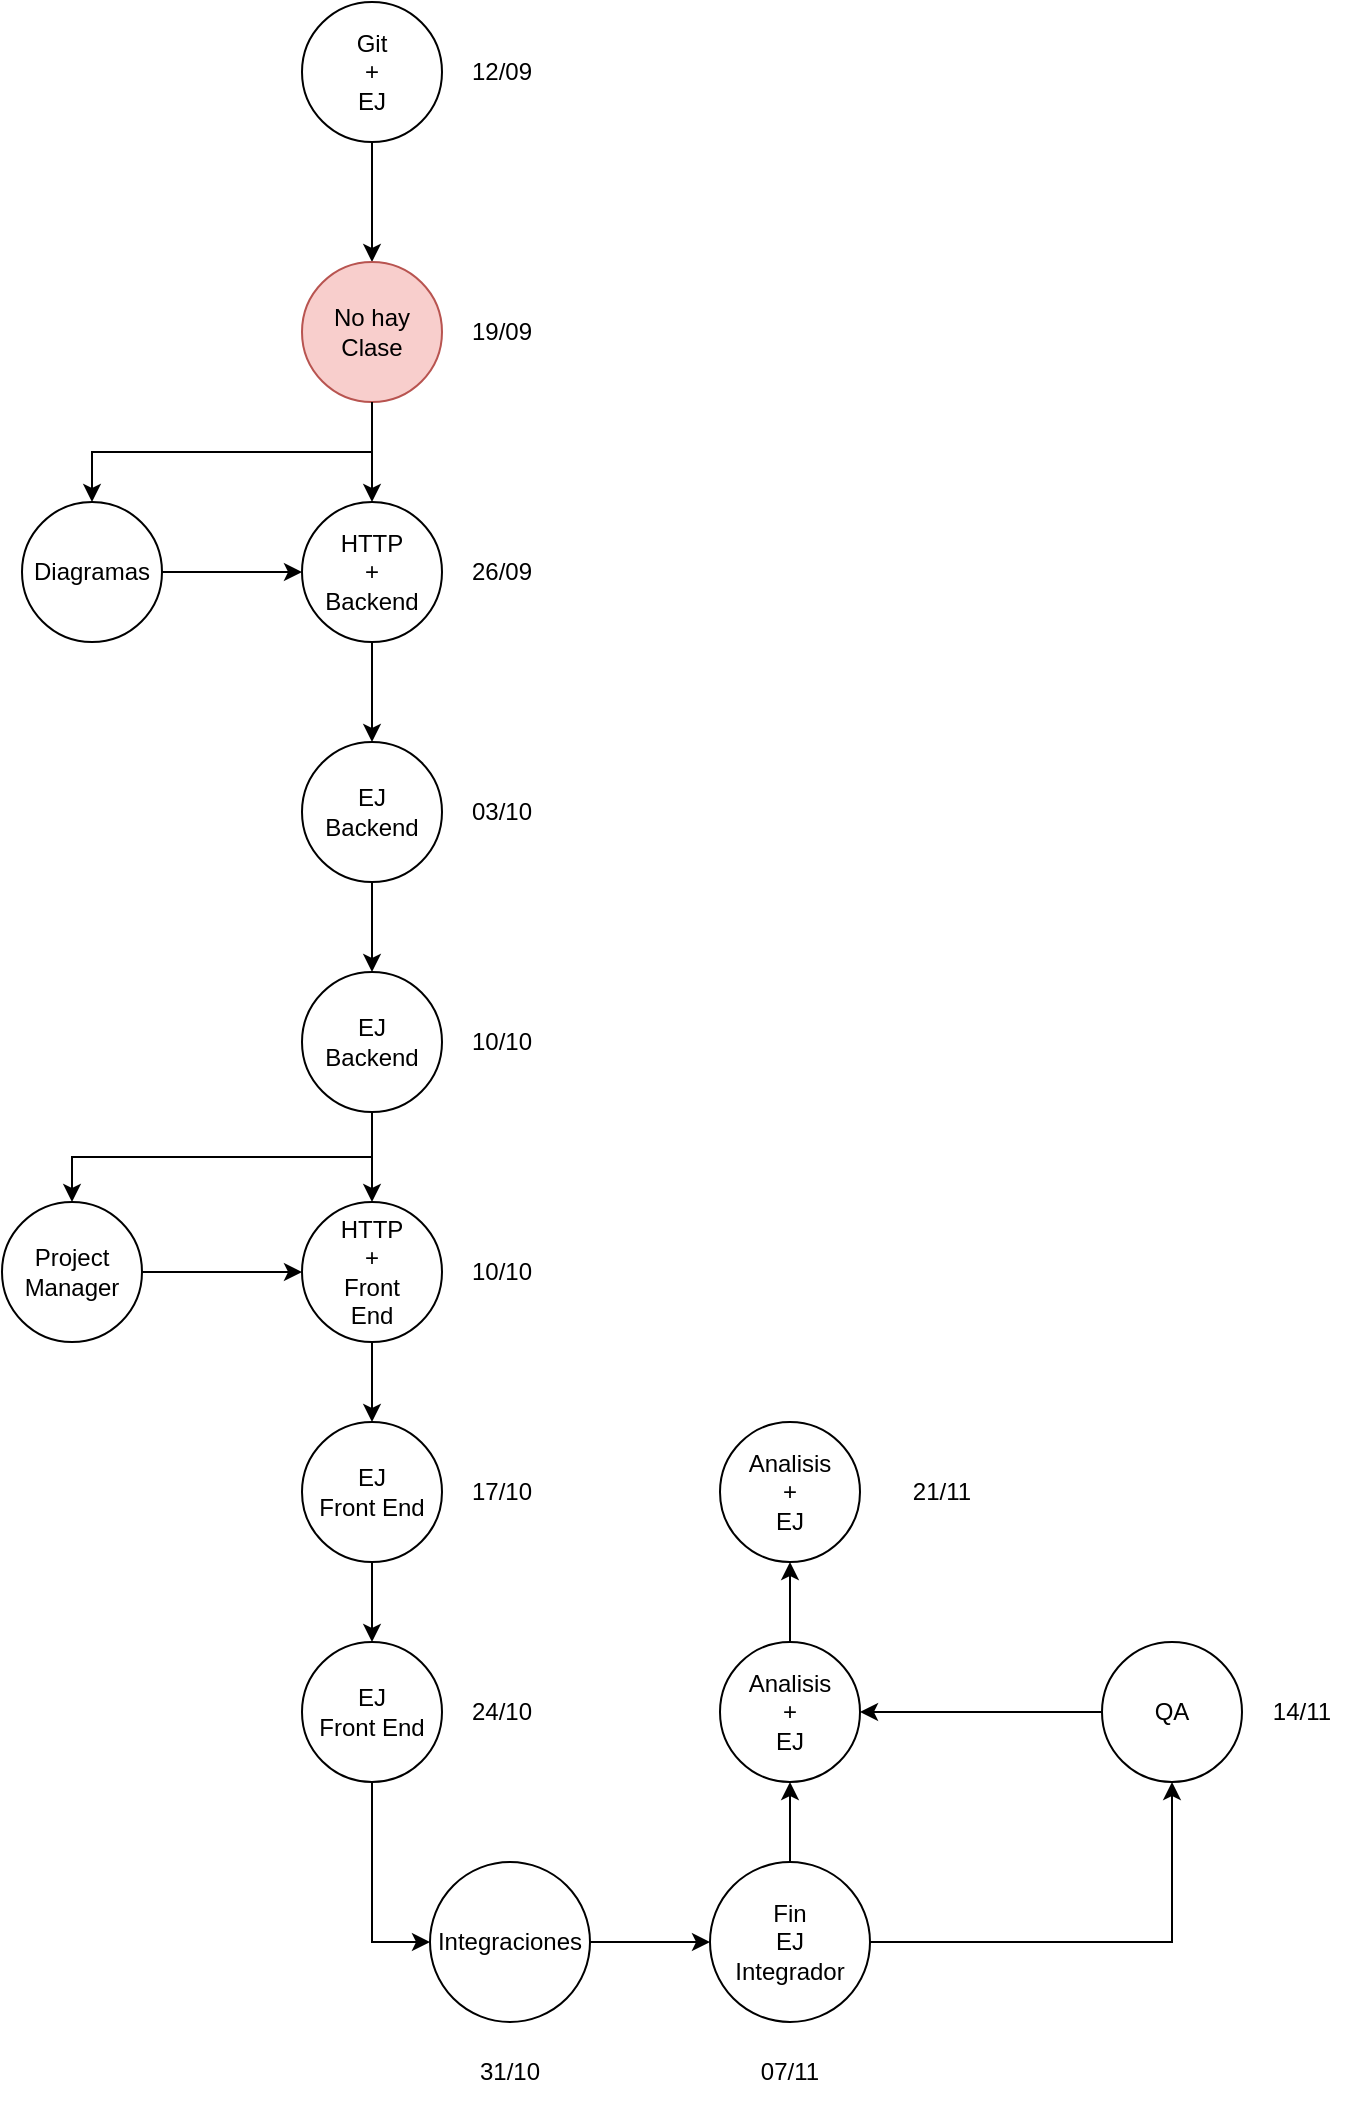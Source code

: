 <mxfile version="21.6.8" type="device" pages="2">
  <diagram name="Página-1" id="XQxellcCGZuR1bLGAlUZ">
    <mxGraphModel dx="1434" dy="758" grid="1" gridSize="10" guides="1" tooltips="1" connect="1" arrows="1" fold="1" page="1" pageScale="1" pageWidth="827" pageHeight="1169" math="0" shadow="0">
      <root>
        <mxCell id="0" />
        <mxCell id="1" parent="0" />
        <mxCell id="vvlveEdbjAr3aO2LPiAl-4" style="edgeStyle=orthogonalEdgeStyle;rounded=0;orthogonalLoop=1;jettySize=auto;html=1;" edge="1" parent="1" source="vvlveEdbjAr3aO2LPiAl-1" target="vvlveEdbjAr3aO2LPiAl-2">
          <mxGeometry relative="1" as="geometry" />
        </mxCell>
        <mxCell id="vvlveEdbjAr3aO2LPiAl-1" value="" style="ellipse;whiteSpace=wrap;html=1;" vertex="1" parent="1">
          <mxGeometry x="240" y="100" width="70" height="70" as="geometry" />
        </mxCell>
        <mxCell id="vvlveEdbjAr3aO2LPiAl-5" style="edgeStyle=orthogonalEdgeStyle;rounded=0;orthogonalLoop=1;jettySize=auto;html=1;" edge="1" parent="1" source="vvlveEdbjAr3aO2LPiAl-2" target="vvlveEdbjAr3aO2LPiAl-3">
          <mxGeometry relative="1" as="geometry" />
        </mxCell>
        <mxCell id="vvlveEdbjAr3aO2LPiAl-2" value="" style="ellipse;whiteSpace=wrap;html=1;fillColor=#f8cecc;strokeColor=#b85450;" vertex="1" parent="1">
          <mxGeometry x="240" y="230" width="70" height="70" as="geometry" />
        </mxCell>
        <mxCell id="vvlveEdbjAr3aO2LPiAl-3" value="" style="ellipse;whiteSpace=wrap;html=1;" vertex="1" parent="1">
          <mxGeometry x="240" y="350" width="70" height="70" as="geometry" />
        </mxCell>
        <mxCell id="vvlveEdbjAr3aO2LPiAl-6" value="12/09" style="text;html=1;strokeColor=none;fillColor=none;align=center;verticalAlign=middle;whiteSpace=wrap;rounded=0;" vertex="1" parent="1">
          <mxGeometry x="310" y="120" width="60" height="30" as="geometry" />
        </mxCell>
        <mxCell id="vvlveEdbjAr3aO2LPiAl-7" value="19/09" style="text;html=1;strokeColor=none;fillColor=none;align=center;verticalAlign=middle;whiteSpace=wrap;rounded=0;" vertex="1" parent="1">
          <mxGeometry x="310" y="250" width="60" height="30" as="geometry" />
        </mxCell>
        <mxCell id="vvlveEdbjAr3aO2LPiAl-8" value="26/09" style="text;html=1;strokeColor=none;fillColor=none;align=center;verticalAlign=middle;whiteSpace=wrap;rounded=0;" vertex="1" parent="1">
          <mxGeometry x="310" y="370" width="60" height="30" as="geometry" />
        </mxCell>
        <mxCell id="vvlveEdbjAr3aO2LPiAl-14" style="edgeStyle=orthogonalEdgeStyle;rounded=0;orthogonalLoop=1;jettySize=auto;html=1;entryX=0.5;entryY=0;entryDx=0;entryDy=0;exitX=0.5;exitY=1;exitDx=0;exitDy=0;" edge="1" parent="1" source="vvlveEdbjAr3aO2LPiAl-3" target="vvlveEdbjAr3aO2LPiAl-12">
          <mxGeometry relative="1" as="geometry" />
        </mxCell>
        <mxCell id="vvlveEdbjAr3aO2LPiAl-9" value="HTTP&lt;br&gt;+&lt;br&gt;Backend" style="text;html=1;strokeColor=none;fillColor=none;align=center;verticalAlign=middle;whiteSpace=wrap;rounded=0;" vertex="1" parent="1">
          <mxGeometry x="245" y="370" width="60" height="30" as="geometry" />
        </mxCell>
        <mxCell id="vvlveEdbjAr3aO2LPiAl-10" value="Git&lt;br&gt;+&lt;br&gt;EJ" style="text;html=1;strokeColor=none;fillColor=none;align=center;verticalAlign=middle;whiteSpace=wrap;rounded=0;" vertex="1" parent="1">
          <mxGeometry x="245" y="120" width="60" height="30" as="geometry" />
        </mxCell>
        <mxCell id="vvlveEdbjAr3aO2LPiAl-44" style="edgeStyle=orthogonalEdgeStyle;rounded=0;orthogonalLoop=1;jettySize=auto;html=1;exitX=0.5;exitY=1;exitDx=0;exitDy=0;" edge="1" parent="1" source="vvlveEdbjAr3aO2LPiAl-2" target="vvlveEdbjAr3aO2LPiAl-43">
          <mxGeometry relative="1" as="geometry" />
        </mxCell>
        <mxCell id="vvlveEdbjAr3aO2LPiAl-11" value="No hay&lt;br&gt;Clase" style="text;html=1;strokeColor=none;fillColor=none;align=center;verticalAlign=middle;whiteSpace=wrap;rounded=0;" vertex="1" parent="1">
          <mxGeometry x="245" y="250" width="60" height="30" as="geometry" />
        </mxCell>
        <mxCell id="vvlveEdbjAr3aO2LPiAl-16" style="edgeStyle=orthogonalEdgeStyle;rounded=0;orthogonalLoop=1;jettySize=auto;html=1;entryX=0.5;entryY=0;entryDx=0;entryDy=0;" edge="1" parent="1" source="vvlveEdbjAr3aO2LPiAl-12" target="vvlveEdbjAr3aO2LPiAl-15">
          <mxGeometry relative="1" as="geometry" />
        </mxCell>
        <mxCell id="vvlveEdbjAr3aO2LPiAl-12" value="EJ&lt;br&gt;Backend" style="ellipse;whiteSpace=wrap;html=1;" vertex="1" parent="1">
          <mxGeometry x="240" y="470" width="70" height="70" as="geometry" />
        </mxCell>
        <mxCell id="vvlveEdbjAr3aO2LPiAl-13" value="03/10" style="text;html=1;strokeColor=none;fillColor=none;align=center;verticalAlign=middle;whiteSpace=wrap;rounded=0;" vertex="1" parent="1">
          <mxGeometry x="310" y="490" width="60" height="30" as="geometry" />
        </mxCell>
        <mxCell id="vvlveEdbjAr3aO2LPiAl-20" style="edgeStyle=orthogonalEdgeStyle;rounded=0;orthogonalLoop=1;jettySize=auto;html=1;entryX=0.5;entryY=0;entryDx=0;entryDy=0;" edge="1" parent="1" source="vvlveEdbjAr3aO2LPiAl-15" target="vvlveEdbjAr3aO2LPiAl-18">
          <mxGeometry relative="1" as="geometry" />
        </mxCell>
        <mxCell id="vvlveEdbjAr3aO2LPiAl-37" style="edgeStyle=orthogonalEdgeStyle;rounded=0;orthogonalLoop=1;jettySize=auto;html=1;exitX=0.5;exitY=1;exitDx=0;exitDy=0;" edge="1" parent="1" source="vvlveEdbjAr3aO2LPiAl-15" target="vvlveEdbjAr3aO2LPiAl-35">
          <mxGeometry relative="1" as="geometry" />
        </mxCell>
        <mxCell id="vvlveEdbjAr3aO2LPiAl-15" value="EJ&lt;br&gt;Backend" style="ellipse;whiteSpace=wrap;html=1;" vertex="1" parent="1">
          <mxGeometry x="240" y="585" width="70" height="70" as="geometry" />
        </mxCell>
        <mxCell id="vvlveEdbjAr3aO2LPiAl-17" value="10/10" style="text;html=1;strokeColor=none;fillColor=none;align=center;verticalAlign=middle;whiteSpace=wrap;rounded=0;" vertex="1" parent="1">
          <mxGeometry x="310" y="605" width="60" height="30" as="geometry" />
        </mxCell>
        <mxCell id="vvlveEdbjAr3aO2LPiAl-22" style="edgeStyle=orthogonalEdgeStyle;rounded=0;orthogonalLoop=1;jettySize=auto;html=1;entryX=0.5;entryY=0;entryDx=0;entryDy=0;" edge="1" parent="1" source="vvlveEdbjAr3aO2LPiAl-18" target="vvlveEdbjAr3aO2LPiAl-21">
          <mxGeometry relative="1" as="geometry" />
        </mxCell>
        <mxCell id="vvlveEdbjAr3aO2LPiAl-18" value="HTTP&lt;br&gt;+&lt;br&gt;Front&lt;br&gt;End" style="ellipse;whiteSpace=wrap;html=1;" vertex="1" parent="1">
          <mxGeometry x="240" y="700" width="70" height="70" as="geometry" />
        </mxCell>
        <mxCell id="vvlveEdbjAr3aO2LPiAl-19" value="10/10" style="text;html=1;strokeColor=none;fillColor=none;align=center;verticalAlign=middle;whiteSpace=wrap;rounded=0;" vertex="1" parent="1">
          <mxGeometry x="310" y="720" width="60" height="30" as="geometry" />
        </mxCell>
        <mxCell id="vvlveEdbjAr3aO2LPiAl-24" style="edgeStyle=orthogonalEdgeStyle;rounded=0;orthogonalLoop=1;jettySize=auto;html=1;entryX=0.5;entryY=0;entryDx=0;entryDy=0;" edge="1" parent="1" source="vvlveEdbjAr3aO2LPiAl-21" target="vvlveEdbjAr3aO2LPiAl-23">
          <mxGeometry relative="1" as="geometry" />
        </mxCell>
        <mxCell id="vvlveEdbjAr3aO2LPiAl-21" value="EJ&lt;br&gt;Front End" style="ellipse;whiteSpace=wrap;html=1;" vertex="1" parent="1">
          <mxGeometry x="240" y="810" width="70" height="70" as="geometry" />
        </mxCell>
        <mxCell id="vvlveEdbjAr3aO2LPiAl-28" style="edgeStyle=orthogonalEdgeStyle;rounded=0;orthogonalLoop=1;jettySize=auto;html=1;entryX=0;entryY=0.5;entryDx=0;entryDy=0;exitX=0.5;exitY=1;exitDx=0;exitDy=0;" edge="1" parent="1" source="vvlveEdbjAr3aO2LPiAl-23" target="vvlveEdbjAr3aO2LPiAl-27">
          <mxGeometry relative="1" as="geometry" />
        </mxCell>
        <mxCell id="vvlveEdbjAr3aO2LPiAl-23" value="EJ&lt;br&gt;Front End" style="ellipse;whiteSpace=wrap;html=1;" vertex="1" parent="1">
          <mxGeometry x="240" y="920" width="70" height="70" as="geometry" />
        </mxCell>
        <mxCell id="vvlveEdbjAr3aO2LPiAl-25" value="17/10" style="text;html=1;strokeColor=none;fillColor=none;align=center;verticalAlign=middle;whiteSpace=wrap;rounded=0;" vertex="1" parent="1">
          <mxGeometry x="310" y="830" width="60" height="30" as="geometry" />
        </mxCell>
        <mxCell id="vvlveEdbjAr3aO2LPiAl-26" value="24/10" style="text;html=1;strokeColor=none;fillColor=none;align=center;verticalAlign=middle;whiteSpace=wrap;rounded=0;" vertex="1" parent="1">
          <mxGeometry x="310" y="940" width="60" height="30" as="geometry" />
        </mxCell>
        <mxCell id="vvlveEdbjAr3aO2LPiAl-32" style="edgeStyle=orthogonalEdgeStyle;rounded=0;orthogonalLoop=1;jettySize=auto;html=1;entryX=0;entryY=0.5;entryDx=0;entryDy=0;" edge="1" parent="1" source="vvlveEdbjAr3aO2LPiAl-27" target="vvlveEdbjAr3aO2LPiAl-31">
          <mxGeometry relative="1" as="geometry" />
        </mxCell>
        <mxCell id="vvlveEdbjAr3aO2LPiAl-27" value="Integraciones" style="ellipse;whiteSpace=wrap;html=1;" vertex="1" parent="1">
          <mxGeometry x="304" y="1030" width="80" height="80" as="geometry" />
        </mxCell>
        <mxCell id="vvlveEdbjAr3aO2LPiAl-29" value="31/10" style="text;html=1;strokeColor=none;fillColor=none;align=center;verticalAlign=middle;whiteSpace=wrap;rounded=0;" vertex="1" parent="1">
          <mxGeometry x="314" y="1120" width="60" height="30" as="geometry" />
        </mxCell>
        <mxCell id="vvlveEdbjAr3aO2LPiAl-39" style="edgeStyle=orthogonalEdgeStyle;rounded=0;orthogonalLoop=1;jettySize=auto;html=1;entryX=1;entryY=0.5;entryDx=0;entryDy=0;exitX=0;exitY=0.5;exitDx=0;exitDy=0;" edge="1" parent="1" source="vvlveEdbjAr3aO2LPiAl-30" target="vvlveEdbjAr3aO2LPiAl-38">
          <mxGeometry relative="1" as="geometry" />
        </mxCell>
        <mxCell id="vvlveEdbjAr3aO2LPiAl-30" value="QA" style="ellipse;whiteSpace=wrap;html=1;" vertex="1" parent="1">
          <mxGeometry x="640" y="920" width="70" height="70" as="geometry" />
        </mxCell>
        <mxCell id="vvlveEdbjAr3aO2LPiAl-34" style="edgeStyle=orthogonalEdgeStyle;rounded=0;orthogonalLoop=1;jettySize=auto;html=1;entryX=0.5;entryY=1;entryDx=0;entryDy=0;" edge="1" parent="1" source="vvlveEdbjAr3aO2LPiAl-31" target="vvlveEdbjAr3aO2LPiAl-30">
          <mxGeometry relative="1" as="geometry" />
        </mxCell>
        <mxCell id="vvlveEdbjAr3aO2LPiAl-41" style="edgeStyle=orthogonalEdgeStyle;rounded=0;orthogonalLoop=1;jettySize=auto;html=1;entryX=0.5;entryY=1;entryDx=0;entryDy=0;" edge="1" parent="1" source="vvlveEdbjAr3aO2LPiAl-31" target="vvlveEdbjAr3aO2LPiAl-38">
          <mxGeometry relative="1" as="geometry" />
        </mxCell>
        <mxCell id="vvlveEdbjAr3aO2LPiAl-31" value="Fin&lt;br&gt;EJ&lt;br&gt;Integrador" style="ellipse;whiteSpace=wrap;html=1;" vertex="1" parent="1">
          <mxGeometry x="444" y="1030" width="80" height="80" as="geometry" />
        </mxCell>
        <mxCell id="vvlveEdbjAr3aO2LPiAl-33" value="07/11" style="text;html=1;strokeColor=none;fillColor=none;align=center;verticalAlign=middle;whiteSpace=wrap;rounded=0;" vertex="1" parent="1">
          <mxGeometry x="454" y="1120" width="60" height="30" as="geometry" />
        </mxCell>
        <mxCell id="vvlveEdbjAr3aO2LPiAl-46" style="edgeStyle=orthogonalEdgeStyle;rounded=0;orthogonalLoop=1;jettySize=auto;html=1;entryX=0;entryY=0.5;entryDx=0;entryDy=0;" edge="1" parent="1" source="vvlveEdbjAr3aO2LPiAl-35" target="vvlveEdbjAr3aO2LPiAl-18">
          <mxGeometry relative="1" as="geometry" />
        </mxCell>
        <mxCell id="vvlveEdbjAr3aO2LPiAl-35" value="Project&lt;br&gt;Manager" style="ellipse;whiteSpace=wrap;html=1;" vertex="1" parent="1">
          <mxGeometry x="90" y="700" width="70" height="70" as="geometry" />
        </mxCell>
        <mxCell id="vvlveEdbjAr3aO2LPiAl-49" style="edgeStyle=orthogonalEdgeStyle;rounded=0;orthogonalLoop=1;jettySize=auto;html=1;entryX=0.5;entryY=1;entryDx=0;entryDy=0;" edge="1" parent="1" source="vvlveEdbjAr3aO2LPiAl-38" target="vvlveEdbjAr3aO2LPiAl-47">
          <mxGeometry relative="1" as="geometry" />
        </mxCell>
        <mxCell id="vvlveEdbjAr3aO2LPiAl-38" value="Analisis&lt;br&gt;+&lt;br&gt;EJ" style="ellipse;whiteSpace=wrap;html=1;" vertex="1" parent="1">
          <mxGeometry x="449" y="920" width="70" height="70" as="geometry" />
        </mxCell>
        <mxCell id="vvlveEdbjAr3aO2LPiAl-42" value="14/11" style="text;html=1;strokeColor=none;fillColor=none;align=center;verticalAlign=middle;whiteSpace=wrap;rounded=0;" vertex="1" parent="1">
          <mxGeometry x="710" y="940" width="60" height="30" as="geometry" />
        </mxCell>
        <mxCell id="vvlveEdbjAr3aO2LPiAl-45" style="edgeStyle=orthogonalEdgeStyle;rounded=0;orthogonalLoop=1;jettySize=auto;html=1;entryX=0;entryY=0.5;entryDx=0;entryDy=0;" edge="1" parent="1" source="vvlveEdbjAr3aO2LPiAl-43" target="vvlveEdbjAr3aO2LPiAl-3">
          <mxGeometry relative="1" as="geometry" />
        </mxCell>
        <mxCell id="vvlveEdbjAr3aO2LPiAl-43" value="Diagramas" style="ellipse;whiteSpace=wrap;html=1;" vertex="1" parent="1">
          <mxGeometry x="100" y="350" width="70" height="70" as="geometry" />
        </mxCell>
        <mxCell id="vvlveEdbjAr3aO2LPiAl-47" value="Analisis&lt;br&gt;+&lt;br&gt;EJ" style="ellipse;whiteSpace=wrap;html=1;" vertex="1" parent="1">
          <mxGeometry x="449" y="810" width="70" height="70" as="geometry" />
        </mxCell>
        <mxCell id="vvlveEdbjAr3aO2LPiAl-48" value="21/11" style="text;html=1;strokeColor=none;fillColor=none;align=center;verticalAlign=middle;whiteSpace=wrap;rounded=0;" vertex="1" parent="1">
          <mxGeometry x="530" y="830" width="60" height="30" as="geometry" />
        </mxCell>
      </root>
    </mxGraphModel>
  </diagram>
  <diagram id="UfGwQsQ75zkboYUWp_VT" name="Página-2">
    <mxGraphModel dx="989" dy="523" grid="1" gridSize="10" guides="1" tooltips="1" connect="1" arrows="1" fold="1" page="1" pageScale="1" pageWidth="827" pageHeight="1169" math="0" shadow="0">
      <root>
        <mxCell id="0" />
        <mxCell id="1" parent="0" />
        <mxCell id="nwae5Uwrv7kKRyVhHYhD-3" style="edgeStyle=orthogonalEdgeStyle;rounded=0;orthogonalLoop=1;jettySize=auto;html=1;" edge="1" parent="1" source="nwae5Uwrv7kKRyVhHYhD-1" target="nwae5Uwrv7kKRyVhHYhD-2">
          <mxGeometry relative="1" as="geometry" />
        </mxCell>
        <mxCell id="nwae5Uwrv7kKRyVhHYhD-12" style="edgeStyle=orthogonalEdgeStyle;rounded=0;orthogonalLoop=1;jettySize=auto;html=1;shape=link;" edge="1" parent="1" source="nwae5Uwrv7kKRyVhHYhD-1" target="nwae5Uwrv7kKRyVhHYhD-10">
          <mxGeometry relative="1" as="geometry" />
        </mxCell>
        <mxCell id="nwae5Uwrv7kKRyVhHYhD-1" value="main" style="ellipse;whiteSpace=wrap;html=1;" vertex="1" parent="1">
          <mxGeometry x="374" y="100" width="40" height="40" as="geometry" />
        </mxCell>
        <mxCell id="nwae5Uwrv7kKRyVhHYhD-2" value="pokemon" style="ellipse;whiteSpace=wrap;html=1;" vertex="1" parent="1">
          <mxGeometry x="556" y="170" width="60" height="60" as="geometry" />
        </mxCell>
        <mxCell id="nwae5Uwrv7kKRyVhHYhD-7" style="edgeStyle=orthogonalEdgeStyle;rounded=0;orthogonalLoop=1;jettySize=auto;html=1;entryX=0.5;entryY=0;entryDx=0;entryDy=0;" edge="1" parent="1" source="nwae5Uwrv7kKRyVhHYhD-4" target="nwae5Uwrv7kKRyVhHYhD-6">
          <mxGeometry relative="1" as="geometry" />
        </mxCell>
        <mxCell id="nwae5Uwrv7kKRyVhHYhD-4" value="commit" style="rounded=0;whiteSpace=wrap;html=1;" vertex="1" parent="1">
          <mxGeometry x="530" y="230" width="120" height="20" as="geometry" />
        </mxCell>
        <mxCell id="nwae5Uwrv7kKRyVhHYhD-6" value="PR to main" style="shape=trapezoid;perimeter=trapezoidPerimeter;whiteSpace=wrap;html=1;fixedSize=1;" vertex="1" parent="1">
          <mxGeometry x="450" y="290" width="120" height="60" as="geometry" />
        </mxCell>
        <mxCell id="nwae5Uwrv7kKRyVhHYhD-8" value="Approve" style="rounded=0;whiteSpace=wrap;html=1;" vertex="1" parent="1">
          <mxGeometry x="450" y="350" width="120" height="20" as="geometry" />
        </mxCell>
        <mxCell id="nwae5Uwrv7kKRyVhHYhD-11" style="edgeStyle=orthogonalEdgeStyle;rounded=0;orthogonalLoop=1;jettySize=auto;html=1;entryX=1;entryY=0.5;entryDx=0;entryDy=0;exitX=0.5;exitY=1;exitDx=0;exitDy=0;" edge="1" parent="1" source="nwae5Uwrv7kKRyVhHYhD-9" target="nwae5Uwrv7kKRyVhHYhD-10">
          <mxGeometry relative="1" as="geometry" />
        </mxCell>
        <mxCell id="nwae5Uwrv7kKRyVhHYhD-9" value="Merge" style="rounded=0;whiteSpace=wrap;html=1;" vertex="1" parent="1">
          <mxGeometry x="450" y="370" width="120" height="20" as="geometry" />
        </mxCell>
        <mxCell id="nwae5Uwrv7kKRyVhHYhD-10" value="main" style="ellipse;whiteSpace=wrap;html=1;" vertex="1" parent="1">
          <mxGeometry x="374" y="400" width="40" height="40" as="geometry" />
        </mxCell>
      </root>
    </mxGraphModel>
  </diagram>
</mxfile>
